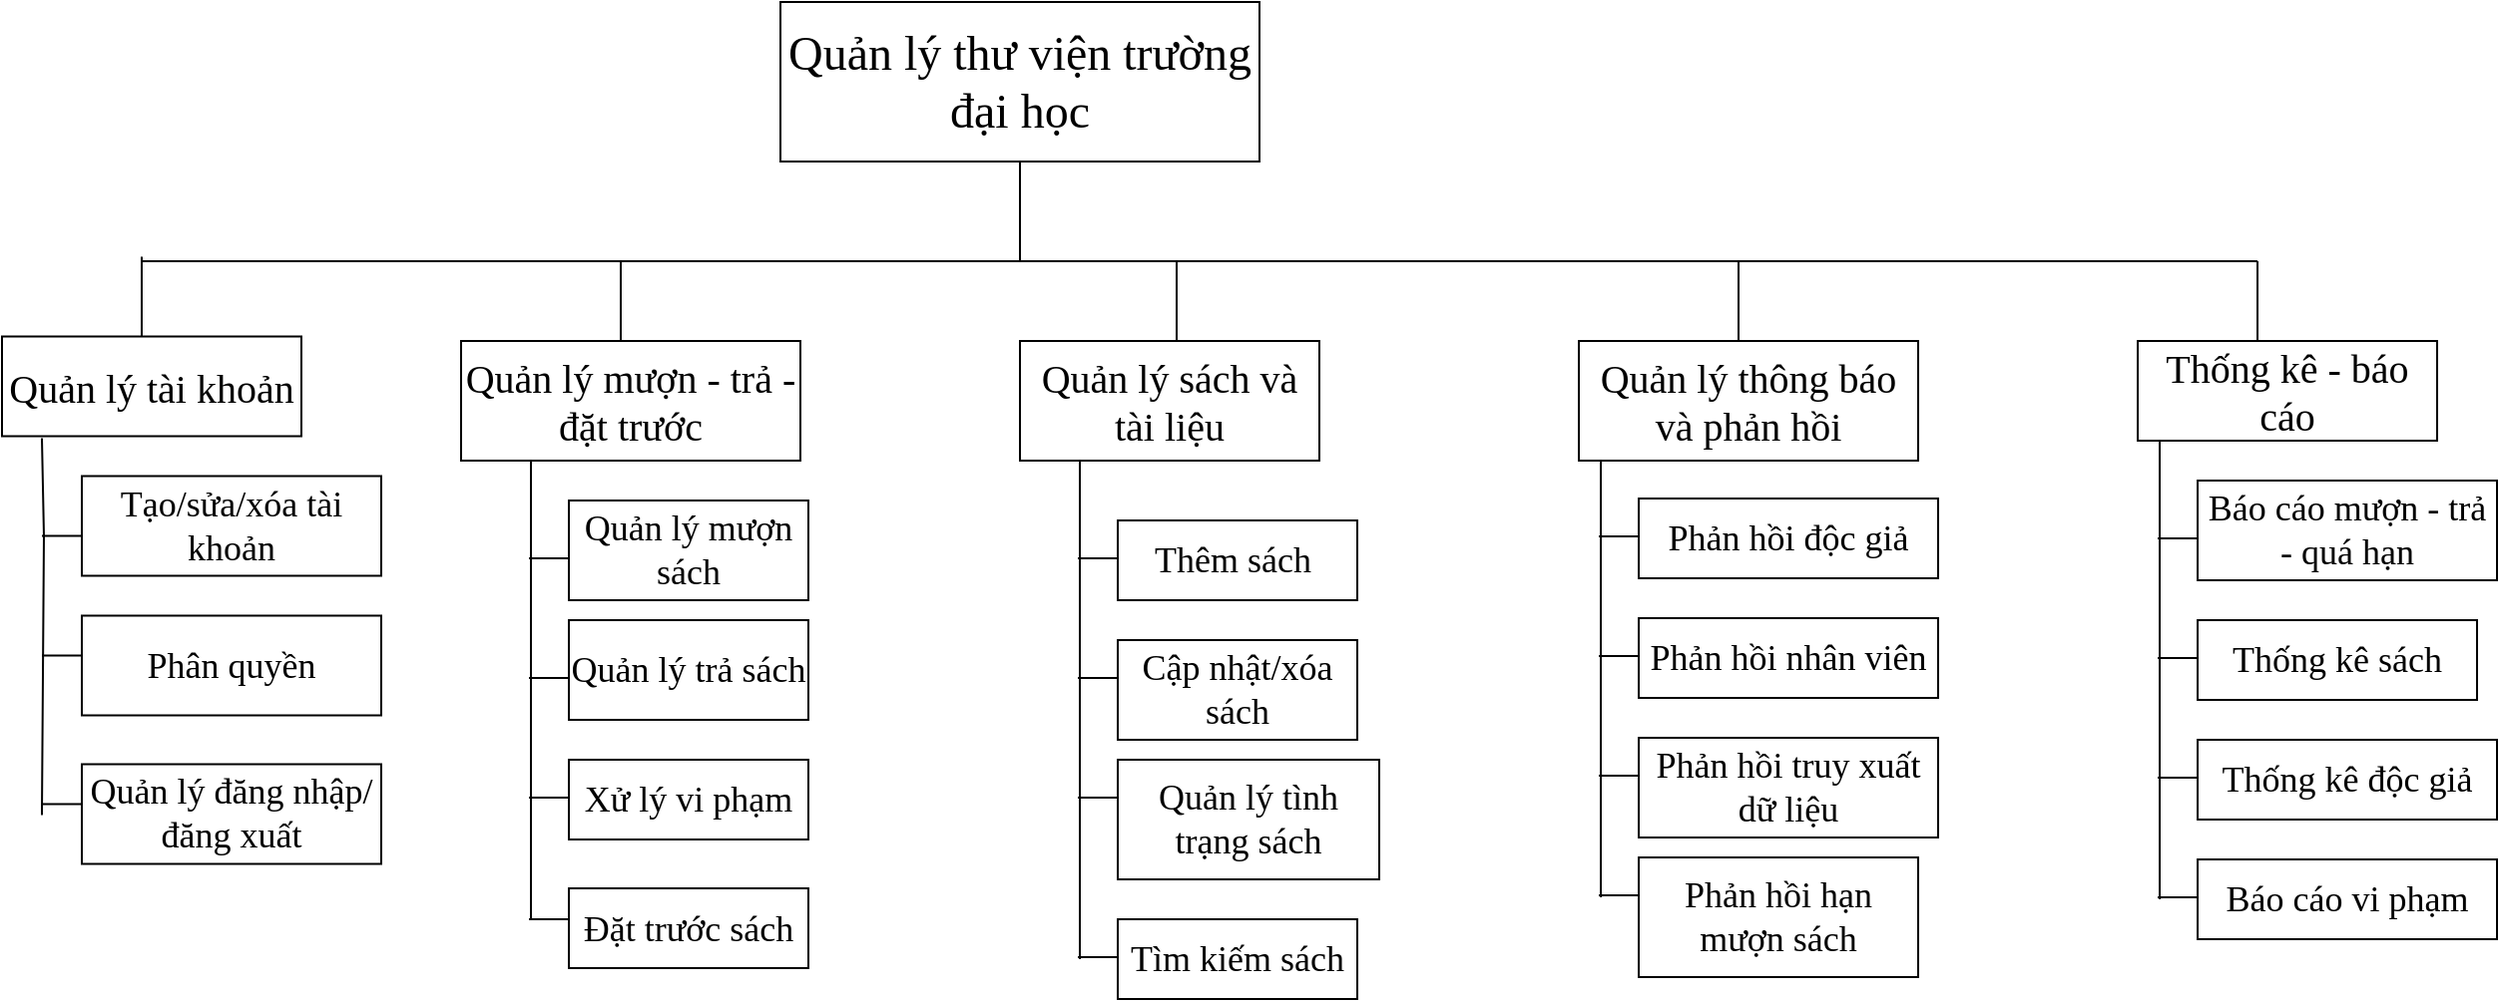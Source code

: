 <mxfile version="28.2.0">
  <diagram name="Trang-1" id="2Z3xecJWG9Rd-rvuhunU">
    <mxGraphModel dx="1601" dy="638" grid="1" gridSize="10" guides="1" tooltips="1" connect="1" arrows="1" fold="1" page="1" pageScale="1" pageWidth="827" pageHeight="1169" math="0" shadow="0">
      <root>
        <mxCell id="0" />
        <mxCell id="1" parent="0" />
        <mxCell id="TUZgmbhTUTZ7Cdge7ekD-1" value="&lt;font style=&quot;font-size: 24px;&quot; face=&quot;Times New Roman&quot;&gt;Quản lý thư viện trường đại học&lt;/font&gt;" style="rounded=0;whiteSpace=wrap;html=1;" vertex="1" parent="1">
          <mxGeometry x="700" y="150" width="240" height="80" as="geometry" />
        </mxCell>
        <mxCell id="TUZgmbhTUTZ7Cdge7ekD-2" value="" style="endArrow=none;html=1;rounded=0;entryX=0.5;entryY=1;entryDx=0;entryDy=0;" edge="1" parent="1" target="TUZgmbhTUTZ7Cdge7ekD-1">
          <mxGeometry width="50" height="50" relative="1" as="geometry">
            <mxPoint x="820" y="280" as="sourcePoint" />
            <mxPoint x="820" y="420" as="targetPoint" />
          </mxGeometry>
        </mxCell>
        <mxCell id="TUZgmbhTUTZ7Cdge7ekD-3" value="" style="endArrow=none;html=1;rounded=0;" edge="1" parent="1">
          <mxGeometry width="50" height="50" relative="1" as="geometry">
            <mxPoint x="380" y="280" as="sourcePoint" />
            <mxPoint x="1440" y="280" as="targetPoint" />
            <Array as="points">
              <mxPoint x="820" y="280" />
            </Array>
          </mxGeometry>
        </mxCell>
        <mxCell id="TUZgmbhTUTZ7Cdge7ekD-4" value="" style="endArrow=none;html=1;rounded=0;" edge="1" parent="1">
          <mxGeometry width="50" height="50" relative="1" as="geometry">
            <mxPoint x="380" y="277.75" as="sourcePoint" />
            <mxPoint x="380" y="317.75" as="targetPoint" />
            <Array as="points">
              <mxPoint x="380" y="317.75" />
            </Array>
          </mxGeometry>
        </mxCell>
        <mxCell id="TUZgmbhTUTZ7Cdge7ekD-5" value="" style="endArrow=none;html=1;rounded=0;" edge="1" parent="1">
          <mxGeometry width="50" height="50" relative="1" as="geometry">
            <mxPoint x="620" y="280" as="sourcePoint" />
            <mxPoint x="620" y="320" as="targetPoint" />
            <Array as="points">
              <mxPoint x="620" y="300" />
              <mxPoint x="620" y="320" />
            </Array>
          </mxGeometry>
        </mxCell>
        <mxCell id="TUZgmbhTUTZ7Cdge7ekD-6" value="" style="endArrow=none;html=1;rounded=0;" edge="1" parent="1">
          <mxGeometry width="50" height="50" relative="1" as="geometry">
            <mxPoint x="898.5" y="280" as="sourcePoint" />
            <mxPoint x="898.5" y="320" as="targetPoint" />
            <Array as="points">
              <mxPoint x="898.5" y="320" />
            </Array>
          </mxGeometry>
        </mxCell>
        <mxCell id="TUZgmbhTUTZ7Cdge7ekD-7" value="" style="endArrow=none;html=1;rounded=0;" edge="1" parent="1">
          <mxGeometry width="50" height="50" relative="1" as="geometry">
            <mxPoint x="1180" y="280" as="sourcePoint" />
            <mxPoint x="1180" y="320" as="targetPoint" />
            <Array as="points">
              <mxPoint x="1180" y="320" />
            </Array>
          </mxGeometry>
        </mxCell>
        <mxCell id="TUZgmbhTUTZ7Cdge7ekD-8" value="" style="endArrow=none;html=1;rounded=0;" edge="1" parent="1">
          <mxGeometry width="50" height="50" relative="1" as="geometry">
            <mxPoint x="1440" y="280" as="sourcePoint" />
            <mxPoint x="1440" y="320" as="targetPoint" />
            <Array as="points">
              <mxPoint x="1440" y="320" />
            </Array>
          </mxGeometry>
        </mxCell>
        <mxCell id="TUZgmbhTUTZ7Cdge7ekD-9" value="&lt;font style=&quot;font-size: 20px;&quot; face=&quot;Times New Roman&quot;&gt;Quản lý tài khoản&lt;/font&gt;" style="rounded=0;whiteSpace=wrap;html=1;" vertex="1" parent="1">
          <mxGeometry x="310" y="317.75" width="150" height="50" as="geometry" />
        </mxCell>
        <mxCell id="TUZgmbhTUTZ7Cdge7ekD-10" value="&lt;font style=&quot;font-size: 20px;&quot; face=&quot;Times New Roman&quot;&gt;Quản lý mượn - trả - đặt trước&lt;/font&gt;" style="rounded=0;whiteSpace=wrap;html=1;" vertex="1" parent="1">
          <mxGeometry x="540" y="320" width="170" height="60" as="geometry" />
        </mxCell>
        <mxCell id="TUZgmbhTUTZ7Cdge7ekD-11" value="&lt;font style=&quot;font-size: 20px;&quot; face=&quot;Times New Roman&quot;&gt;Quản lý sách và tài liệu&lt;/font&gt;" style="rounded=0;whiteSpace=wrap;html=1;" vertex="1" parent="1">
          <mxGeometry x="820" y="320" width="150" height="60" as="geometry" />
        </mxCell>
        <mxCell id="TUZgmbhTUTZ7Cdge7ekD-12" value="&lt;font style=&quot;font-size: 20px;&quot; face=&quot;Times New Roman&quot;&gt;Quản lý thông báo và phản hồi&lt;/font&gt;" style="rounded=0;whiteSpace=wrap;html=1;" vertex="1" parent="1">
          <mxGeometry x="1100" y="320" width="170" height="60" as="geometry" />
        </mxCell>
        <mxCell id="TUZgmbhTUTZ7Cdge7ekD-13" value="&lt;font face=&quot;Times New Roman&quot;&gt;&lt;span style=&quot;font-size: 20px;&quot;&gt;Thống kê - báo cáo&lt;/span&gt;&lt;/font&gt;" style="rounded=0;whiteSpace=wrap;html=1;" vertex="1" parent="1">
          <mxGeometry x="1380" y="320" width="150" height="50" as="geometry" />
        </mxCell>
        <mxCell id="TUZgmbhTUTZ7Cdge7ekD-14" value="" style="endArrow=none;html=1;rounded=0;" edge="1" parent="1">
          <mxGeometry width="50" height="50" relative="1" as="geometry">
            <mxPoint x="331" y="417.75" as="sourcePoint" />
            <mxPoint x="330" y="368.75" as="targetPoint" />
            <Array as="points">
              <mxPoint x="330" y="557.75" />
              <mxPoint x="331" y="417.75" />
            </Array>
          </mxGeometry>
        </mxCell>
        <mxCell id="TUZgmbhTUTZ7Cdge7ekD-15" value="" style="endArrow=none;html=1;rounded=0;" edge="1" parent="1">
          <mxGeometry width="50" height="50" relative="1" as="geometry">
            <mxPoint x="330" y="417.75" as="sourcePoint" />
            <mxPoint x="350" y="417.75" as="targetPoint" />
          </mxGeometry>
        </mxCell>
        <mxCell id="TUZgmbhTUTZ7Cdge7ekD-16" value="" style="endArrow=none;html=1;rounded=0;" edge="1" parent="1">
          <mxGeometry width="50" height="50" relative="1" as="geometry">
            <mxPoint x="330" y="477.75" as="sourcePoint" />
            <mxPoint x="350" y="477.75" as="targetPoint" />
          </mxGeometry>
        </mxCell>
        <mxCell id="TUZgmbhTUTZ7Cdge7ekD-17" value="" style="endArrow=none;html=1;rounded=0;entryX=0.09;entryY=1.028;entryDx=0;entryDy=0;entryPerimeter=0;" edge="1" parent="1">
          <mxGeometry width="50" height="50" relative="1" as="geometry">
            <mxPoint x="575" y="429" as="sourcePoint" />
            <mxPoint x="575" y="380" as="targetPoint" />
            <Array as="points">
              <mxPoint x="575" y="610" />
              <mxPoint x="575" y="429" />
            </Array>
          </mxGeometry>
        </mxCell>
        <mxCell id="TUZgmbhTUTZ7Cdge7ekD-18" value="" style="endArrow=none;html=1;rounded=0;" edge="1" parent="1">
          <mxGeometry width="50" height="50" relative="1" as="geometry">
            <mxPoint x="574" y="429" as="sourcePoint" />
            <mxPoint x="594" y="429" as="targetPoint" />
          </mxGeometry>
        </mxCell>
        <mxCell id="TUZgmbhTUTZ7Cdge7ekD-19" value="" style="endArrow=none;html=1;rounded=0;" edge="1" parent="1">
          <mxGeometry width="50" height="50" relative="1" as="geometry">
            <mxPoint x="574" y="549" as="sourcePoint" />
            <mxPoint x="594" y="549" as="targetPoint" />
          </mxGeometry>
        </mxCell>
        <mxCell id="TUZgmbhTUTZ7Cdge7ekD-20" value="" style="endArrow=none;html=1;rounded=0;entryX=0.09;entryY=1.028;entryDx=0;entryDy=0;entryPerimeter=0;" edge="1" parent="1">
          <mxGeometry width="50" height="50" relative="1" as="geometry">
            <mxPoint x="850" y="429" as="sourcePoint" />
            <mxPoint x="850" y="380" as="targetPoint" />
            <Array as="points">
              <mxPoint x="850" y="630" />
              <mxPoint x="850" y="429" />
            </Array>
          </mxGeometry>
        </mxCell>
        <mxCell id="TUZgmbhTUTZ7Cdge7ekD-21" value="" style="endArrow=none;html=1;rounded=0;" edge="1" parent="1">
          <mxGeometry width="50" height="50" relative="1" as="geometry">
            <mxPoint x="849" y="429" as="sourcePoint" />
            <mxPoint x="869" y="429" as="targetPoint" />
          </mxGeometry>
        </mxCell>
        <mxCell id="TUZgmbhTUTZ7Cdge7ekD-22" value="" style="endArrow=none;html=1;rounded=0;" edge="1" parent="1">
          <mxGeometry width="50" height="50" relative="1" as="geometry">
            <mxPoint x="849" y="489" as="sourcePoint" />
            <mxPoint x="869" y="489" as="targetPoint" />
          </mxGeometry>
        </mxCell>
        <mxCell id="TUZgmbhTUTZ7Cdge7ekD-23" value="" style="endArrow=none;html=1;rounded=0;" edge="1" parent="1">
          <mxGeometry width="50" height="50" relative="1" as="geometry">
            <mxPoint x="849" y="549" as="sourcePoint" />
            <mxPoint x="869" y="549" as="targetPoint" />
          </mxGeometry>
        </mxCell>
        <mxCell id="TUZgmbhTUTZ7Cdge7ekD-24" value="" style="endArrow=none;html=1;rounded=0;" edge="1" parent="1">
          <mxGeometry width="50" height="50" relative="1" as="geometry">
            <mxPoint x="1111" y="418" as="sourcePoint" />
            <mxPoint x="1111" y="380" as="targetPoint" />
            <Array as="points">
              <mxPoint x="1111" y="599" />
              <mxPoint x="1111" y="418" />
            </Array>
          </mxGeometry>
        </mxCell>
        <mxCell id="TUZgmbhTUTZ7Cdge7ekD-25" value="" style="endArrow=none;html=1;rounded=0;" edge="1" parent="1">
          <mxGeometry width="50" height="50" relative="1" as="geometry">
            <mxPoint x="1110" y="418" as="sourcePoint" />
            <mxPoint x="1130" y="418" as="targetPoint" />
          </mxGeometry>
        </mxCell>
        <mxCell id="TUZgmbhTUTZ7Cdge7ekD-26" value="" style="endArrow=none;html=1;rounded=0;" edge="1" parent="1">
          <mxGeometry width="50" height="50" relative="1" as="geometry">
            <mxPoint x="1110" y="478" as="sourcePoint" />
            <mxPoint x="1130" y="478" as="targetPoint" />
          </mxGeometry>
        </mxCell>
        <mxCell id="TUZgmbhTUTZ7Cdge7ekD-27" value="" style="endArrow=none;html=1;rounded=0;" edge="1" parent="1">
          <mxGeometry width="50" height="50" relative="1" as="geometry">
            <mxPoint x="1110" y="538" as="sourcePoint" />
            <mxPoint x="1130" y="538" as="targetPoint" />
          </mxGeometry>
        </mxCell>
        <mxCell id="TUZgmbhTUTZ7Cdge7ekD-28" value="" style="endArrow=none;html=1;rounded=0;entryX=0.09;entryY=1.028;entryDx=0;entryDy=0;entryPerimeter=0;" edge="1" parent="1">
          <mxGeometry width="50" height="50" relative="1" as="geometry">
            <mxPoint x="1391" y="419" as="sourcePoint" />
            <mxPoint x="1391" y="370" as="targetPoint" />
            <Array as="points">
              <mxPoint x="1391" y="600" />
              <mxPoint x="1391" y="419" />
            </Array>
          </mxGeometry>
        </mxCell>
        <mxCell id="TUZgmbhTUTZ7Cdge7ekD-29" value="" style="endArrow=none;html=1;rounded=0;" edge="1" parent="1">
          <mxGeometry width="50" height="50" relative="1" as="geometry">
            <mxPoint x="1390" y="419" as="sourcePoint" />
            <mxPoint x="1410" y="419" as="targetPoint" />
          </mxGeometry>
        </mxCell>
        <mxCell id="TUZgmbhTUTZ7Cdge7ekD-30" value="" style="endArrow=none;html=1;rounded=0;" edge="1" parent="1">
          <mxGeometry width="50" height="50" relative="1" as="geometry">
            <mxPoint x="1390" y="479" as="sourcePoint" />
            <mxPoint x="1410" y="479" as="targetPoint" />
          </mxGeometry>
        </mxCell>
        <mxCell id="TUZgmbhTUTZ7Cdge7ekD-31" value="" style="endArrow=none;html=1;rounded=0;" edge="1" parent="1">
          <mxGeometry width="50" height="50" relative="1" as="geometry">
            <mxPoint x="1390" y="539" as="sourcePoint" />
            <mxPoint x="1410" y="539" as="targetPoint" />
          </mxGeometry>
        </mxCell>
        <mxCell id="TUZgmbhTUTZ7Cdge7ekD-32" value="&lt;font face=&quot;Times New Roman&quot;&gt;&lt;span style=&quot;font-size: 18px;&quot;&gt;Tạo/sửa/xóa tài khoản&lt;/span&gt;&lt;/font&gt;" style="rounded=0;whiteSpace=wrap;html=1;" vertex="1" parent="1">
          <mxGeometry x="350" y="387.75" width="150" height="50" as="geometry" />
        </mxCell>
        <mxCell id="TUZgmbhTUTZ7Cdge7ekD-33" value="&lt;font face=&quot;Times New Roman&quot;&gt;&lt;span style=&quot;font-size: 18px;&quot;&gt;Phân quyền&lt;/span&gt;&lt;/font&gt;" style="rounded=0;whiteSpace=wrap;html=1;" vertex="1" parent="1">
          <mxGeometry x="350" y="457.75" width="150" height="50" as="geometry" />
        </mxCell>
        <mxCell id="TUZgmbhTUTZ7Cdge7ekD-34" value="&lt;font face=&quot;Times New Roman&quot;&gt;&lt;span style=&quot;font-size: 18px;&quot;&gt;Quản lý mượn sách&lt;/span&gt;&lt;/font&gt;" style="rounded=0;whiteSpace=wrap;html=1;" vertex="1" parent="1">
          <mxGeometry x="594" y="400" width="120" height="50" as="geometry" />
        </mxCell>
        <mxCell id="TUZgmbhTUTZ7Cdge7ekD-35" value="&lt;font style=&quot;font-size: 18px;&quot; face=&quot;Times New Roman&quot;&gt;Xử lý vi phạm&lt;/font&gt;" style="rounded=0;whiteSpace=wrap;html=1;" vertex="1" parent="1">
          <mxGeometry x="594" y="530" width="120" height="40" as="geometry" />
        </mxCell>
        <mxCell id="TUZgmbhTUTZ7Cdge7ekD-36" value="&lt;font face=&quot;Times New Roman&quot;&gt;&lt;span style=&quot;font-size: 18px;&quot;&gt;Đặt trước sách&lt;/span&gt;&lt;/font&gt;" style="rounded=0;whiteSpace=wrap;html=1;" vertex="1" parent="1">
          <mxGeometry x="594" y="594.5" width="120" height="40" as="geometry" />
        </mxCell>
        <mxCell id="TUZgmbhTUTZ7Cdge7ekD-37" value="" style="endArrow=none;html=1;rounded=0;" edge="1" parent="1">
          <mxGeometry width="50" height="50" relative="1" as="geometry">
            <mxPoint x="574" y="610" as="sourcePoint" />
            <mxPoint x="594" y="610" as="targetPoint" />
          </mxGeometry>
        </mxCell>
        <mxCell id="TUZgmbhTUTZ7Cdge7ekD-38" value="&lt;font style=&quot;font-size: 18px;&quot; face=&quot;Times New Roman&quot;&gt;Thêm sách&amp;nbsp;&lt;/font&gt;" style="rounded=0;whiteSpace=wrap;html=1;" vertex="1" parent="1">
          <mxGeometry x="869" y="410" width="120" height="40" as="geometry" />
        </mxCell>
        <mxCell id="TUZgmbhTUTZ7Cdge7ekD-39" value="&lt;font style=&quot;font-size: 18px;&quot; face=&quot;Times New Roman&quot;&gt;Cập nhật/xóa sách&lt;/font&gt;" style="rounded=0;whiteSpace=wrap;html=1;" vertex="1" parent="1">
          <mxGeometry x="869" y="470" width="120" height="50" as="geometry" />
        </mxCell>
        <mxCell id="TUZgmbhTUTZ7Cdge7ekD-40" value="&lt;font style=&quot;font-size: 18px;&quot; face=&quot;Times New Roman&quot;&gt;Quản lý tình trạng sách&lt;/font&gt;" style="rounded=0;whiteSpace=wrap;html=1;" vertex="1" parent="1">
          <mxGeometry x="869" y="530" width="131" height="60" as="geometry" />
        </mxCell>
        <mxCell id="TUZgmbhTUTZ7Cdge7ekD-41" value="&lt;font style=&quot;font-size: 18px;&quot; face=&quot;Times New Roman&quot;&gt;Phản hồi độc giả&lt;/font&gt;" style="rounded=0;whiteSpace=wrap;html=1;" vertex="1" parent="1">
          <mxGeometry x="1130" y="399" width="150" height="40" as="geometry" />
        </mxCell>
        <mxCell id="TUZgmbhTUTZ7Cdge7ekD-42" value="&lt;font style=&quot;font-size: 18px;&quot; face=&quot;Times New Roman&quot;&gt;Báo cáo mượn - trả - quá hạn&lt;/font&gt;" style="rounded=0;whiteSpace=wrap;html=1;" vertex="1" parent="1">
          <mxGeometry x="1410" y="390" width="150" height="50" as="geometry" />
        </mxCell>
        <mxCell id="TUZgmbhTUTZ7Cdge7ekD-43" value="&lt;font style=&quot;font-size: 18px;&quot; face=&quot;Times New Roman&quot;&gt;Thống kê sách&lt;/font&gt;" style="rounded=0;whiteSpace=wrap;html=1;" vertex="1" parent="1">
          <mxGeometry x="1410" y="460" width="140" height="40" as="geometry" />
        </mxCell>
        <mxCell id="TUZgmbhTUTZ7Cdge7ekD-44" value="&lt;font style=&quot;font-size: 18px;&quot; face=&quot;Times New Roman&quot;&gt;Thống kê độc giả&lt;/font&gt;" style="rounded=0;whiteSpace=wrap;html=1;" vertex="1" parent="1">
          <mxGeometry x="1410" y="520" width="150" height="40" as="geometry" />
        </mxCell>
        <mxCell id="TUZgmbhTUTZ7Cdge7ekD-45" value="" style="endArrow=none;html=1;rounded=0;" edge="1" parent="1">
          <mxGeometry width="50" height="50" relative="1" as="geometry">
            <mxPoint x="1390" y="599" as="sourcePoint" />
            <mxPoint x="1410" y="599" as="targetPoint" />
          </mxGeometry>
        </mxCell>
        <mxCell id="TUZgmbhTUTZ7Cdge7ekD-46" value="&lt;font style=&quot;font-size: 18px;&quot; face=&quot;Times New Roman&quot;&gt;Báo cáo vi phạm&lt;/font&gt;" style="rounded=0;whiteSpace=wrap;html=1;" vertex="1" parent="1">
          <mxGeometry x="1410" y="580" width="150" height="40" as="geometry" />
        </mxCell>
        <mxCell id="TUZgmbhTUTZ7Cdge7ekD-47" value="&lt;font style=&quot;font-size: 18px;&quot; face=&quot;Times New Roman&quot;&gt;Phản hồi nhân viên&lt;/font&gt;" style="rounded=0;whiteSpace=wrap;html=1;" vertex="1" parent="1">
          <mxGeometry x="1130" y="459" width="150" height="40" as="geometry" />
        </mxCell>
        <mxCell id="TUZgmbhTUTZ7Cdge7ekD-48" value="&lt;font style=&quot;font-size: 18px;&quot; face=&quot;Times New Roman&quot;&gt;Phản hồi truy xuất dữ liệu&lt;/font&gt;" style="rounded=0;whiteSpace=wrap;html=1;" vertex="1" parent="1">
          <mxGeometry x="1130" y="519" width="150" height="50" as="geometry" />
        </mxCell>
        <mxCell id="TUZgmbhTUTZ7Cdge7ekD-49" value="" style="endArrow=none;html=1;rounded=0;" edge="1" parent="1">
          <mxGeometry width="50" height="50" relative="1" as="geometry">
            <mxPoint x="1110" y="598" as="sourcePoint" />
            <mxPoint x="1130" y="598" as="targetPoint" />
          </mxGeometry>
        </mxCell>
        <mxCell id="TUZgmbhTUTZ7Cdge7ekD-50" value="&lt;font face=&quot;Times New Roman&quot;&gt;&lt;span style=&quot;font-size: 18px;&quot;&gt;Phản hồi hạn mượn sách&lt;/span&gt;&lt;/font&gt;" style="rounded=0;whiteSpace=wrap;html=1;" vertex="1" parent="1">
          <mxGeometry x="1130" y="579" width="140" height="60" as="geometry" />
        </mxCell>
        <mxCell id="TUZgmbhTUTZ7Cdge7ekD-51" value="" style="endArrow=none;html=1;rounded=0;" edge="1" parent="1">
          <mxGeometry width="50" height="50" relative="1" as="geometry">
            <mxPoint x="330" y="552.25" as="sourcePoint" />
            <mxPoint x="350" y="552.25" as="targetPoint" />
          </mxGeometry>
        </mxCell>
        <mxCell id="TUZgmbhTUTZ7Cdge7ekD-52" value="&lt;font face=&quot;Times New Roman&quot;&gt;&lt;span style=&quot;font-size: 18px;&quot;&gt;Quản lý đăng nhập/đăng xuất&lt;/span&gt;&lt;/font&gt;" style="rounded=0;whiteSpace=wrap;html=1;" vertex="1" parent="1">
          <mxGeometry x="350" y="532.25" width="150" height="50" as="geometry" />
        </mxCell>
        <mxCell id="TUZgmbhTUTZ7Cdge7ekD-53" value="" style="endArrow=none;html=1;rounded=0;" edge="1" parent="1">
          <mxGeometry width="50" height="50" relative="1" as="geometry">
            <mxPoint x="849" y="629" as="sourcePoint" />
            <mxPoint x="869" y="629" as="targetPoint" />
          </mxGeometry>
        </mxCell>
        <mxCell id="TUZgmbhTUTZ7Cdge7ekD-54" value="&lt;font face=&quot;Times New Roman&quot;&gt;&lt;span style=&quot;font-size: 18px;&quot;&gt;Tìm kiếm sách&lt;/span&gt;&lt;/font&gt;" style="rounded=0;whiteSpace=wrap;html=1;" vertex="1" parent="1">
          <mxGeometry x="869" y="610" width="120" height="40" as="geometry" />
        </mxCell>
        <mxCell id="TUZgmbhTUTZ7Cdge7ekD-55" value="" style="endArrow=none;html=1;rounded=0;" edge="1" parent="1">
          <mxGeometry width="50" height="50" relative="1" as="geometry">
            <mxPoint x="574" y="489" as="sourcePoint" />
            <mxPoint x="594" y="489" as="targetPoint" />
          </mxGeometry>
        </mxCell>
        <mxCell id="TUZgmbhTUTZ7Cdge7ekD-56" value="&lt;font face=&quot;Times New Roman&quot;&gt;&lt;span style=&quot;font-size: 18px;&quot;&gt;Quản lý trả sách&lt;/span&gt;&lt;/font&gt;" style="rounded=0;whiteSpace=wrap;html=1;" vertex="1" parent="1">
          <mxGeometry x="594" y="460" width="120" height="50" as="geometry" />
        </mxCell>
      </root>
    </mxGraphModel>
  </diagram>
</mxfile>
